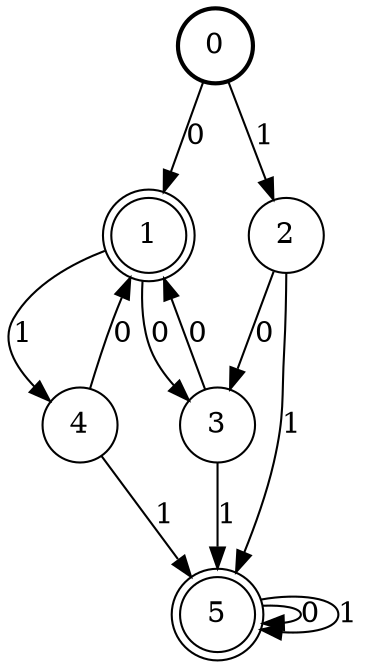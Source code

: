 digraph Automat {
    node [shape = circle];
    0 [style = "bold"];
    0 -> 1 [label = "0"];
    0 -> 2 [label = "1"];
    1 [peripheries=2]
    1 -> 3 [label = "0"];
    1 -> 4 [label = "1"];
    2 -> 3 [label = "0"];
    2 -> 5 [label = "1"];
    3 -> 1 [label = "0"];
    3 -> 5 [label = "1"];
    4 -> 1 [label = "0"];
    4 -> 5 [label = "1"];
    5 [peripheries=2]
    5 -> 5 [label = "0"];
    5 -> 5 [label = "1"];
}
